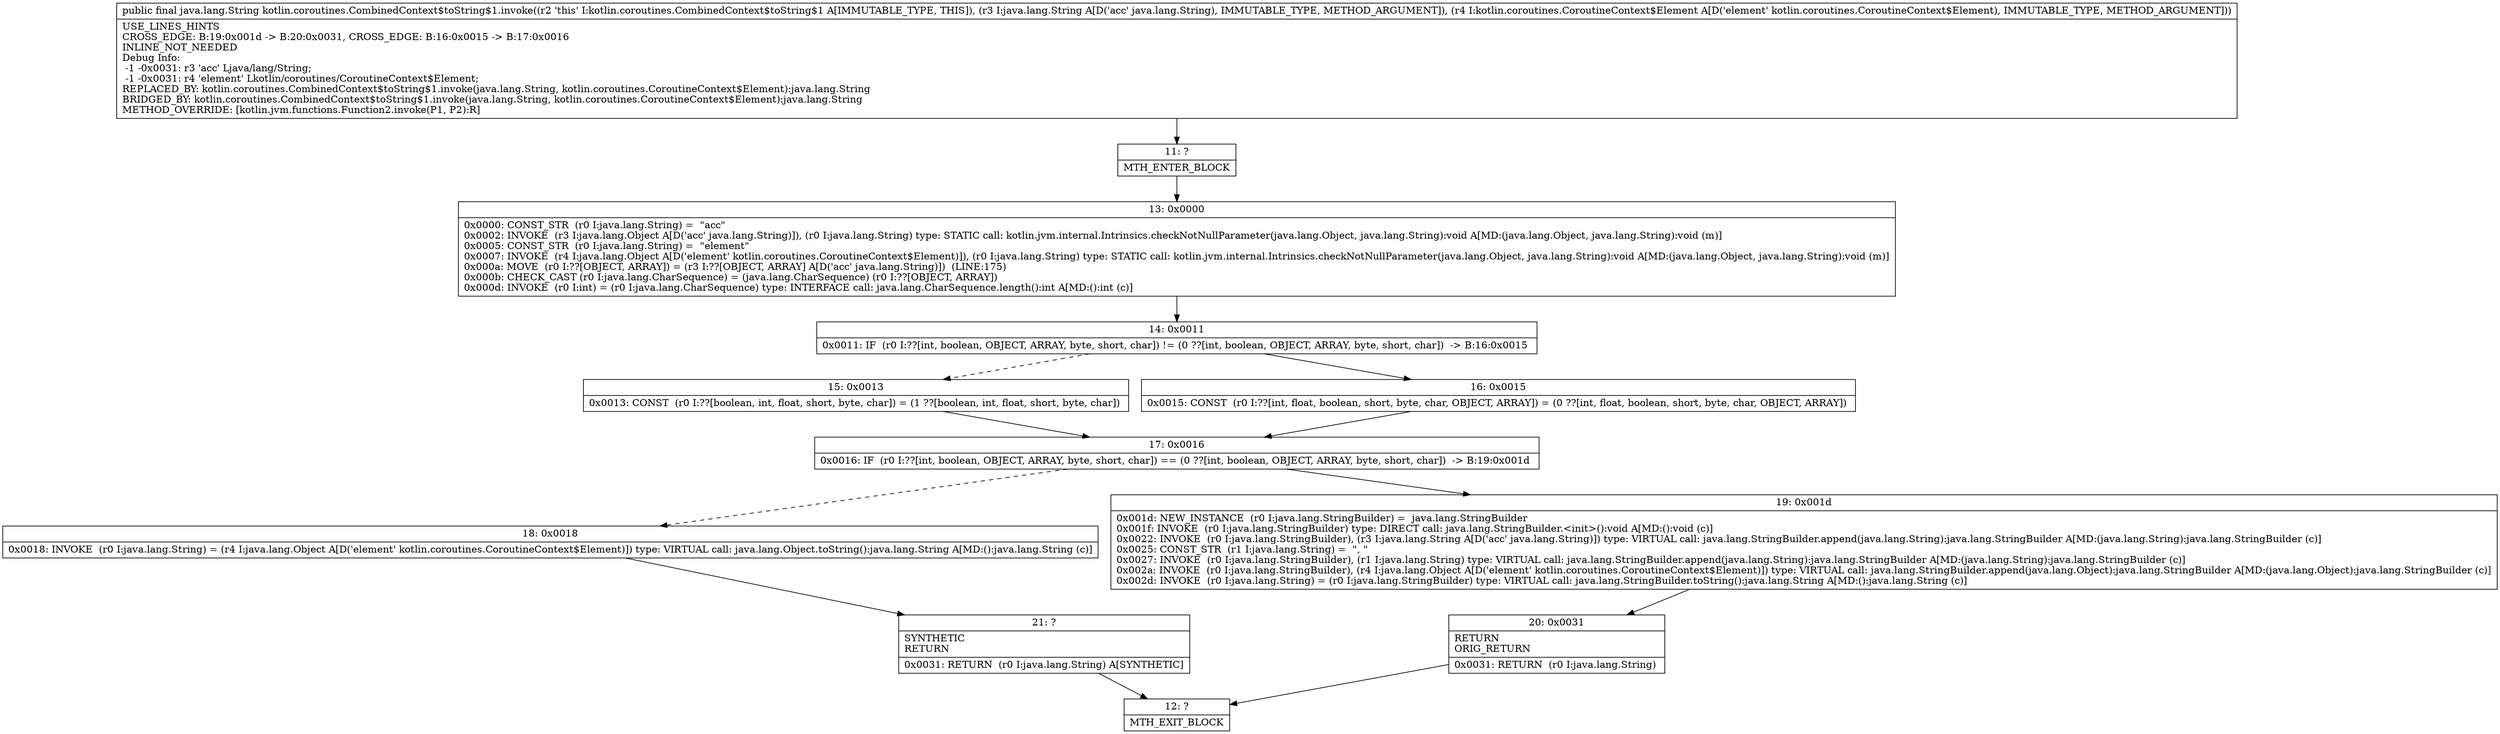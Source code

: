 digraph "CFG forkotlin.coroutines.CombinedContext$toString$1.invoke(Ljava\/lang\/String;Lkotlin\/coroutines\/CoroutineContext$Element;)Ljava\/lang\/String;" {
Node_11 [shape=record,label="{11\:\ ?|MTH_ENTER_BLOCK\l}"];
Node_13 [shape=record,label="{13\:\ 0x0000|0x0000: CONST_STR  (r0 I:java.lang.String) =  \"acc\" \l0x0002: INVOKE  (r3 I:java.lang.Object A[D('acc' java.lang.String)]), (r0 I:java.lang.String) type: STATIC call: kotlin.jvm.internal.Intrinsics.checkNotNullParameter(java.lang.Object, java.lang.String):void A[MD:(java.lang.Object, java.lang.String):void (m)]\l0x0005: CONST_STR  (r0 I:java.lang.String) =  \"element\" \l0x0007: INVOKE  (r4 I:java.lang.Object A[D('element' kotlin.coroutines.CoroutineContext$Element)]), (r0 I:java.lang.String) type: STATIC call: kotlin.jvm.internal.Intrinsics.checkNotNullParameter(java.lang.Object, java.lang.String):void A[MD:(java.lang.Object, java.lang.String):void (m)]\l0x000a: MOVE  (r0 I:??[OBJECT, ARRAY]) = (r3 I:??[OBJECT, ARRAY] A[D('acc' java.lang.String)])  (LINE:175)\l0x000b: CHECK_CAST (r0 I:java.lang.CharSequence) = (java.lang.CharSequence) (r0 I:??[OBJECT, ARRAY]) \l0x000d: INVOKE  (r0 I:int) = (r0 I:java.lang.CharSequence) type: INTERFACE call: java.lang.CharSequence.length():int A[MD:():int (c)]\l}"];
Node_14 [shape=record,label="{14\:\ 0x0011|0x0011: IF  (r0 I:??[int, boolean, OBJECT, ARRAY, byte, short, char]) != (0 ??[int, boolean, OBJECT, ARRAY, byte, short, char])  \-\> B:16:0x0015 \l}"];
Node_15 [shape=record,label="{15\:\ 0x0013|0x0013: CONST  (r0 I:??[boolean, int, float, short, byte, char]) = (1 ??[boolean, int, float, short, byte, char]) \l}"];
Node_17 [shape=record,label="{17\:\ 0x0016|0x0016: IF  (r0 I:??[int, boolean, OBJECT, ARRAY, byte, short, char]) == (0 ??[int, boolean, OBJECT, ARRAY, byte, short, char])  \-\> B:19:0x001d \l}"];
Node_18 [shape=record,label="{18\:\ 0x0018|0x0018: INVOKE  (r0 I:java.lang.String) = (r4 I:java.lang.Object A[D('element' kotlin.coroutines.CoroutineContext$Element)]) type: VIRTUAL call: java.lang.Object.toString():java.lang.String A[MD:():java.lang.String (c)]\l}"];
Node_21 [shape=record,label="{21\:\ ?|SYNTHETIC\lRETURN\l|0x0031: RETURN  (r0 I:java.lang.String) A[SYNTHETIC]\l}"];
Node_12 [shape=record,label="{12\:\ ?|MTH_EXIT_BLOCK\l}"];
Node_19 [shape=record,label="{19\:\ 0x001d|0x001d: NEW_INSTANCE  (r0 I:java.lang.StringBuilder) =  java.lang.StringBuilder \l0x001f: INVOKE  (r0 I:java.lang.StringBuilder) type: DIRECT call: java.lang.StringBuilder.\<init\>():void A[MD:():void (c)]\l0x0022: INVOKE  (r0 I:java.lang.StringBuilder), (r3 I:java.lang.String A[D('acc' java.lang.String)]) type: VIRTUAL call: java.lang.StringBuilder.append(java.lang.String):java.lang.StringBuilder A[MD:(java.lang.String):java.lang.StringBuilder (c)]\l0x0025: CONST_STR  (r1 I:java.lang.String) =  \", \" \l0x0027: INVOKE  (r0 I:java.lang.StringBuilder), (r1 I:java.lang.String) type: VIRTUAL call: java.lang.StringBuilder.append(java.lang.String):java.lang.StringBuilder A[MD:(java.lang.String):java.lang.StringBuilder (c)]\l0x002a: INVOKE  (r0 I:java.lang.StringBuilder), (r4 I:java.lang.Object A[D('element' kotlin.coroutines.CoroutineContext$Element)]) type: VIRTUAL call: java.lang.StringBuilder.append(java.lang.Object):java.lang.StringBuilder A[MD:(java.lang.Object):java.lang.StringBuilder (c)]\l0x002d: INVOKE  (r0 I:java.lang.String) = (r0 I:java.lang.StringBuilder) type: VIRTUAL call: java.lang.StringBuilder.toString():java.lang.String A[MD:():java.lang.String (c)]\l}"];
Node_20 [shape=record,label="{20\:\ 0x0031|RETURN\lORIG_RETURN\l|0x0031: RETURN  (r0 I:java.lang.String) \l}"];
Node_16 [shape=record,label="{16\:\ 0x0015|0x0015: CONST  (r0 I:??[int, float, boolean, short, byte, char, OBJECT, ARRAY]) = (0 ??[int, float, boolean, short, byte, char, OBJECT, ARRAY]) \l}"];
MethodNode[shape=record,label="{public final java.lang.String kotlin.coroutines.CombinedContext$toString$1.invoke((r2 'this' I:kotlin.coroutines.CombinedContext$toString$1 A[IMMUTABLE_TYPE, THIS]), (r3 I:java.lang.String A[D('acc' java.lang.String), IMMUTABLE_TYPE, METHOD_ARGUMENT]), (r4 I:kotlin.coroutines.CoroutineContext$Element A[D('element' kotlin.coroutines.CoroutineContext$Element), IMMUTABLE_TYPE, METHOD_ARGUMENT]))  | USE_LINES_HINTS\lCROSS_EDGE: B:19:0x001d \-\> B:20:0x0031, CROSS_EDGE: B:16:0x0015 \-\> B:17:0x0016\lINLINE_NOT_NEEDED\lDebug Info:\l  \-1 \-0x0031: r3 'acc' Ljava\/lang\/String;\l  \-1 \-0x0031: r4 'element' Lkotlin\/coroutines\/CoroutineContext$Element;\lREPLACED_BY: kotlin.coroutines.CombinedContext$toString$1.invoke(java.lang.String, kotlin.coroutines.CoroutineContext$Element):java.lang.String\lBRIDGED_BY: kotlin.coroutines.CombinedContext$toString$1.invoke(java.lang.String, kotlin.coroutines.CoroutineContext$Element):java.lang.String\lMETHOD_OVERRIDE: [kotlin.jvm.functions.Function2.invoke(P1, P2):R]\l}"];
MethodNode -> Node_11;Node_11 -> Node_13;
Node_13 -> Node_14;
Node_14 -> Node_15[style=dashed];
Node_14 -> Node_16;
Node_15 -> Node_17;
Node_17 -> Node_18[style=dashed];
Node_17 -> Node_19;
Node_18 -> Node_21;
Node_21 -> Node_12;
Node_19 -> Node_20;
Node_20 -> Node_12;
Node_16 -> Node_17;
}

